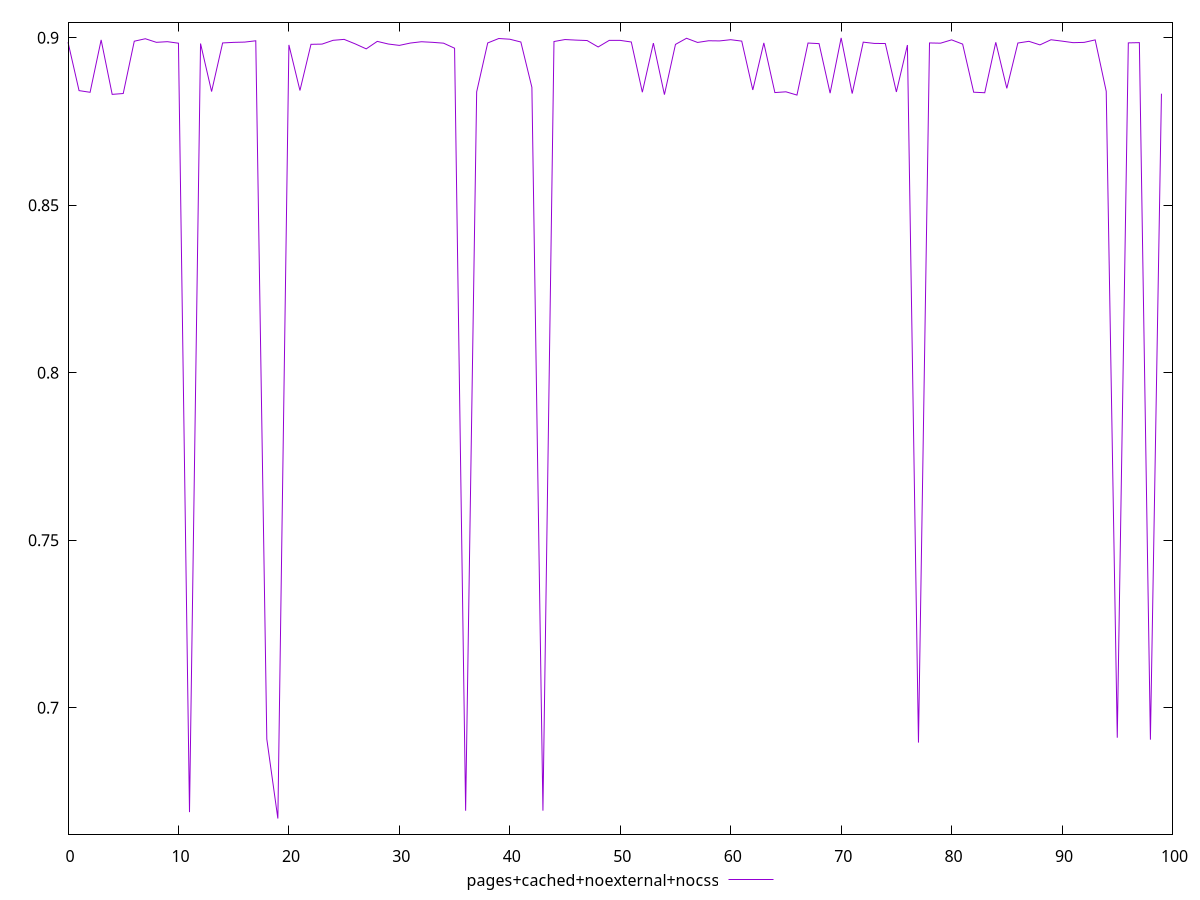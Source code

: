$_pagesCachedNoexternalNocss <<EOF
0.898653007972353
0.8841992512919591
0.8836984681513251
0.8993285246563928
0.8830782314900775
0.8833348028252466
0.8989426759561473
0.8996815994071534
0.8986134810286336
0.8988035341816342
0.898349020572287
0.668861658898402
0.8982500781473323
0.8839219403917364
0.8984294372779502
0.8985976525883057
0.8986838162858573
0.89907172681824
0.6906470489321872
0.6669467082670449
0.8978403782354201
0.8842362398909926
0.8980174329347492
0.8980801242450611
0.8992118780876139
0.8994915890131173
0.8981526607717294
0.8966587193047298
0.898894044432031
0.8981075146129079
0.8976967723102338
0.8983975370337264
0.8987876729892912
0.898610656681035
0.8983602556090186
0.8968541022013538
0.6692805217287006
0.883826401927418
0.8984234069280519
0.8997499864602917
0.8995403778942541
0.8987071048002706
0.8851719569991595
0.6692860051765473
0.8988519283619545
0.8994441315637413
0.8992722467955866
0.8991455401946331
0.8972248045199327
0.8991879098700625
0.8991909757375253
0.8987087426963093
0.8837285521372826
0.8983774736946086
0.8830064140910772
0.8979913741614394
0.8998242310257296
0.8985763467567666
0.8990804970506956
0.8990341988306292
0.8993939838755971
0.8989731979881611
0.8843892044499775
0.8984292443096278
0.8836166683123735
0.8838425307557205
0.8828712575714168
0.8984015224357625
0.8982211332767513
0.883438379936653
0.899930034354399
0.8833094706673245
0.8986657578263035
0.8982854494195067
0.8982489675619791
0.8838020310582997
0.8978004551464236
0.6896107203166018
0.8984282022774028
0.8983540300882695
0.8993493833640058
0.8980781041270055
0.8837229736650962
0.8835654825425769
0.8986244599307618
0.8848754016431238
0.8984016285833772
0.8989088093731662
0.8978471909699148
0.8993812240903106
0.8989703307374961
0.8985109783241763
0.8985966789335085
0.899337273678978
0.8839982896671482
0.6910579630302027
0.8984463598606584
0.8985178643009658
0.6904786569257579
0.8832758972600108
EOF
set key outside below
set terminal pngcairo
set output "report_00006_2020-11-02T20-21-41.718Z/largest-contentful-paint/pages+cached+noexternal+nocss//score.png"
set yrange [0.6622870417452978:0.9045897008761461]
plot $_pagesCachedNoexternalNocss title "pages+cached+noexternal+nocss" with line ,